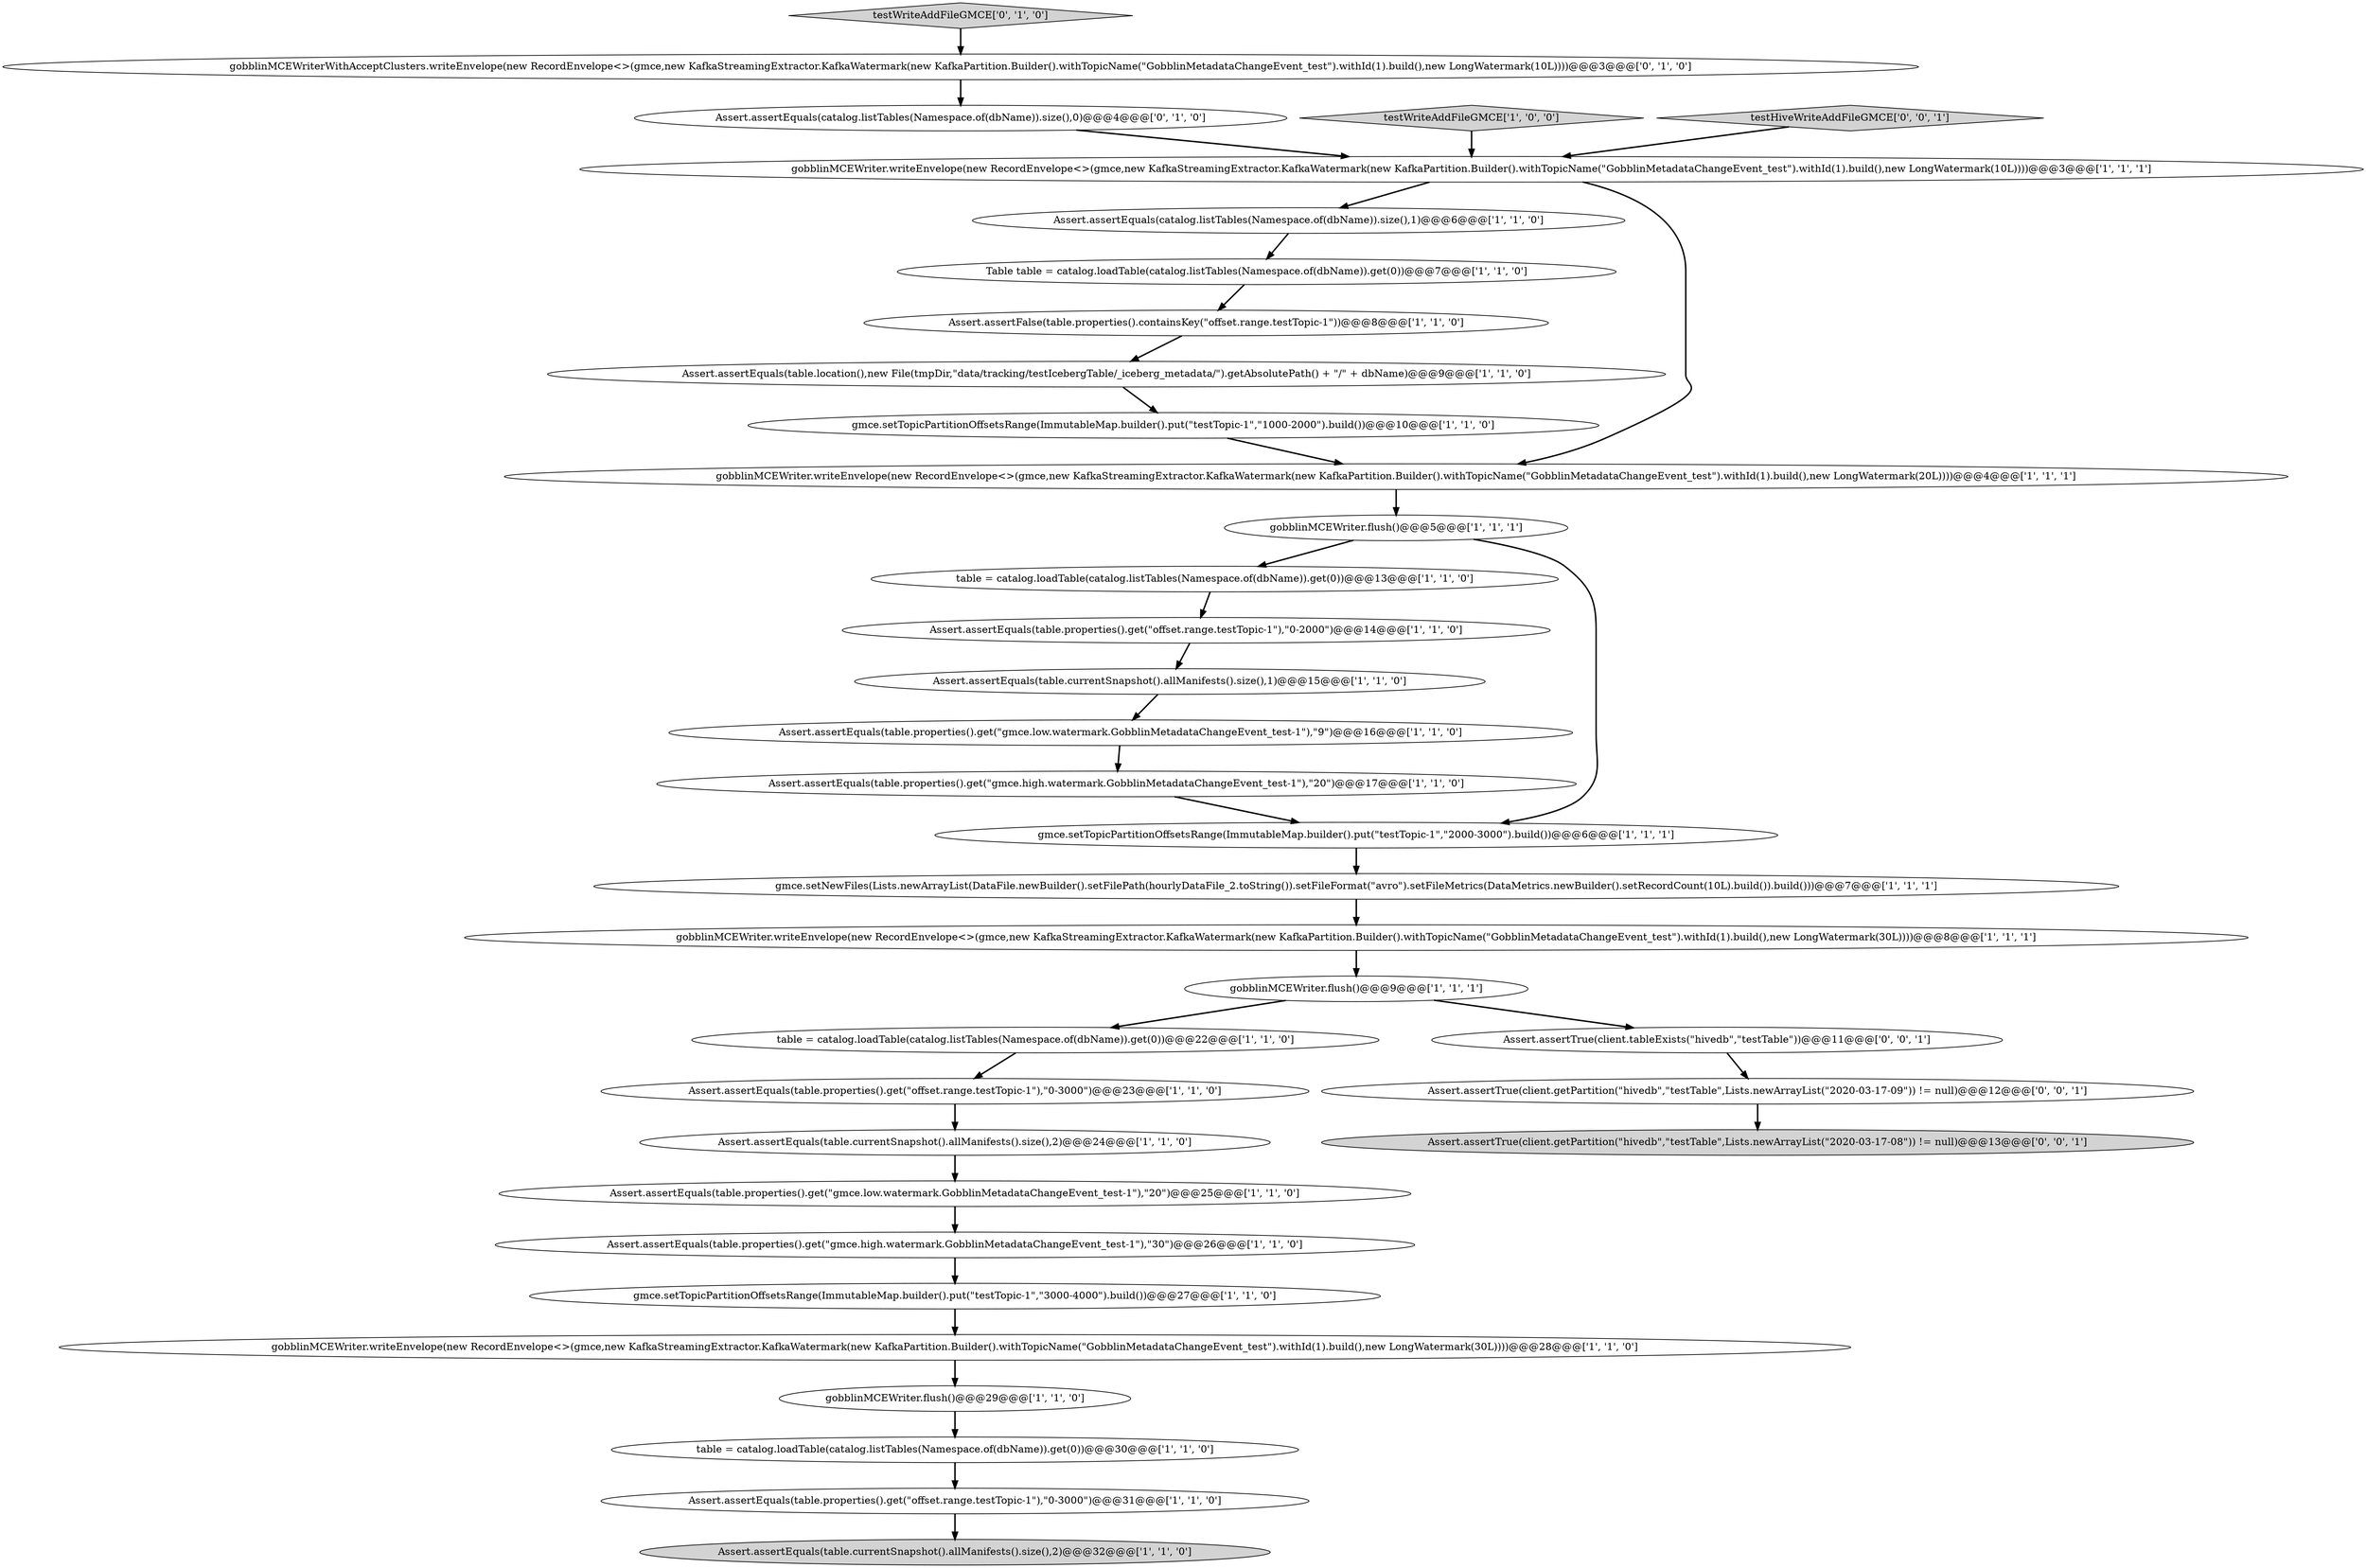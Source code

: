 digraph {
13 [style = filled, label = "gobblinMCEWriter.flush()@@@29@@@['1', '1', '0']", fillcolor = white, shape = ellipse image = "AAA0AAABBB1BBB"];
30 [style = filled, label = "Assert.assertEquals(catalog.listTables(Namespace.of(dbName)).size(),0)@@@4@@@['0', '1', '0']", fillcolor = white, shape = ellipse image = "AAA1AAABBB2BBB"];
26 [style = filled, label = "Assert.assertEquals(table.properties().get(\"gmce.low.watermark.GobblinMetadataChangeEvent_test-1\"),\"20\")@@@25@@@['1', '1', '0']", fillcolor = white, shape = ellipse image = "AAA0AAABBB1BBB"];
17 [style = filled, label = "Assert.assertEquals(table.properties().get(\"offset.range.testTopic-1\"),\"0-3000\")@@@23@@@['1', '1', '0']", fillcolor = white, shape = ellipse image = "AAA0AAABBB1BBB"];
22 [style = filled, label = "table = catalog.loadTable(catalog.listTables(Namespace.of(dbName)).get(0))@@@30@@@['1', '1', '0']", fillcolor = white, shape = ellipse image = "AAA0AAABBB1BBB"];
34 [style = filled, label = "Assert.assertTrue(client.getPartition(\"hivedb\",\"testTable\",Lists.newArrayList(\"2020-03-17-09\")) != null)@@@12@@@['0', '0', '1']", fillcolor = white, shape = ellipse image = "AAA0AAABBB3BBB"];
23 [style = filled, label = "table = catalog.loadTable(catalog.listTables(Namespace.of(dbName)).get(0))@@@22@@@['1', '1', '0']", fillcolor = white, shape = ellipse image = "AAA0AAABBB1BBB"];
25 [style = filled, label = "table = catalog.loadTable(catalog.listTables(Namespace.of(dbName)).get(0))@@@13@@@['1', '1', '0']", fillcolor = white, shape = ellipse image = "AAA0AAABBB1BBB"];
28 [style = filled, label = "testWriteAddFileGMCE['1', '0', '0']", fillcolor = lightgray, shape = diamond image = "AAA0AAABBB1BBB"];
35 [style = filled, label = "testHiveWriteAddFileGMCE['0', '0', '1']", fillcolor = lightgray, shape = diamond image = "AAA0AAABBB3BBB"];
5 [style = filled, label = "Assert.assertFalse(table.properties().containsKey(\"offset.range.testTopic-1\"))@@@8@@@['1', '1', '0']", fillcolor = white, shape = ellipse image = "AAA0AAABBB1BBB"];
8 [style = filled, label = "gmce.setTopicPartitionOffsetsRange(ImmutableMap.builder().put(\"testTopic-1\",\"3000-4000\").build())@@@27@@@['1', '1', '0']", fillcolor = white, shape = ellipse image = "AAA0AAABBB1BBB"];
1 [style = filled, label = "Assert.assertEquals(table.location(),new File(tmpDir,\"data/tracking/testIcebergTable/_iceberg_metadata/\").getAbsolutePath() + \"/\" + dbName)@@@9@@@['1', '1', '0']", fillcolor = white, shape = ellipse image = "AAA0AAABBB1BBB"];
21 [style = filled, label = "Assert.assertEquals(table.currentSnapshot().allManifests().size(),2)@@@24@@@['1', '1', '0']", fillcolor = white, shape = ellipse image = "AAA0AAABBB1BBB"];
15 [style = filled, label = "Assert.assertEquals(table.currentSnapshot().allManifests().size(),1)@@@15@@@['1', '1', '0']", fillcolor = white, shape = ellipse image = "AAA0AAABBB1BBB"];
27 [style = filled, label = "gobblinMCEWriter.flush()@@@5@@@['1', '1', '1']", fillcolor = white, shape = ellipse image = "AAA0AAABBB1BBB"];
0 [style = filled, label = "Assert.assertEquals(catalog.listTables(Namespace.of(dbName)).size(),1)@@@6@@@['1', '1', '0']", fillcolor = white, shape = ellipse image = "AAA0AAABBB1BBB"];
7 [style = filled, label = "gmce.setTopicPartitionOffsetsRange(ImmutableMap.builder().put(\"testTopic-1\",\"1000-2000\").build())@@@10@@@['1', '1', '0']", fillcolor = white, shape = ellipse image = "AAA0AAABBB1BBB"];
19 [style = filled, label = "gmce.setNewFiles(Lists.newArrayList(DataFile.newBuilder().setFilePath(hourlyDataFile_2.toString()).setFileFormat(\"avro\").setFileMetrics(DataMetrics.newBuilder().setRecordCount(10L).build()).build()))@@@7@@@['1', '1', '1']", fillcolor = white, shape = ellipse image = "AAA0AAABBB1BBB"];
12 [style = filled, label = "Table table = catalog.loadTable(catalog.listTables(Namespace.of(dbName)).get(0))@@@7@@@['1', '1', '0']", fillcolor = white, shape = ellipse image = "AAA0AAABBB1BBB"];
11 [style = filled, label = "Assert.assertEquals(table.properties().get(\"gmce.high.watermark.GobblinMetadataChangeEvent_test-1\"),\"20\")@@@17@@@['1', '1', '0']", fillcolor = white, shape = ellipse image = "AAA0AAABBB1BBB"];
2 [style = filled, label = "Assert.assertEquals(table.properties().get(\"gmce.high.watermark.GobblinMetadataChangeEvent_test-1\"),\"30\")@@@26@@@['1', '1', '0']", fillcolor = white, shape = ellipse image = "AAA0AAABBB1BBB"];
6 [style = filled, label = "gobblinMCEWriter.writeEnvelope(new RecordEnvelope<>(gmce,new KafkaStreamingExtractor.KafkaWatermark(new KafkaPartition.Builder().withTopicName(\"GobblinMetadataChangeEvent_test\").withId(1).build(),new LongWatermark(30L))))@@@8@@@['1', '1', '1']", fillcolor = white, shape = ellipse image = "AAA0AAABBB1BBB"];
18 [style = filled, label = "gobblinMCEWriter.writeEnvelope(new RecordEnvelope<>(gmce,new KafkaStreamingExtractor.KafkaWatermark(new KafkaPartition.Builder().withTopicName(\"GobblinMetadataChangeEvent_test\").withId(1).build(),new LongWatermark(30L))))@@@28@@@['1', '1', '0']", fillcolor = white, shape = ellipse image = "AAA0AAABBB1BBB"];
20 [style = filled, label = "Assert.assertEquals(table.properties().get(\"gmce.low.watermark.GobblinMetadataChangeEvent_test-1\"),\"9\")@@@16@@@['1', '1', '0']", fillcolor = white, shape = ellipse image = "AAA0AAABBB1BBB"];
33 [style = filled, label = "Assert.assertTrue(client.getPartition(\"hivedb\",\"testTable\",Lists.newArrayList(\"2020-03-17-08\")) != null)@@@13@@@['0', '0', '1']", fillcolor = lightgray, shape = ellipse image = "AAA0AAABBB3BBB"];
29 [style = filled, label = "gobblinMCEWriterWithAcceptClusters.writeEnvelope(new RecordEnvelope<>(gmce,new KafkaStreamingExtractor.KafkaWatermark(new KafkaPartition.Builder().withTopicName(\"GobblinMetadataChangeEvent_test\").withId(1).build(),new LongWatermark(10L))))@@@3@@@['0', '1', '0']", fillcolor = white, shape = ellipse image = "AAA1AAABBB2BBB"];
16 [style = filled, label = "Assert.assertEquals(table.properties().get(\"offset.range.testTopic-1\"),\"0-3000\")@@@31@@@['1', '1', '0']", fillcolor = white, shape = ellipse image = "AAA0AAABBB1BBB"];
31 [style = filled, label = "testWriteAddFileGMCE['0', '1', '0']", fillcolor = lightgray, shape = diamond image = "AAA0AAABBB2BBB"];
32 [style = filled, label = "Assert.assertTrue(client.tableExists(\"hivedb\",\"testTable\"))@@@11@@@['0', '0', '1']", fillcolor = white, shape = ellipse image = "AAA0AAABBB3BBB"];
14 [style = filled, label = "Assert.assertEquals(table.currentSnapshot().allManifests().size(),2)@@@32@@@['1', '1', '0']", fillcolor = lightgray, shape = ellipse image = "AAA0AAABBB1BBB"];
9 [style = filled, label = "Assert.assertEquals(table.properties().get(\"offset.range.testTopic-1\"),\"0-2000\")@@@14@@@['1', '1', '0']", fillcolor = white, shape = ellipse image = "AAA0AAABBB1BBB"];
10 [style = filled, label = "gobblinMCEWriter.writeEnvelope(new RecordEnvelope<>(gmce,new KafkaStreamingExtractor.KafkaWatermark(new KafkaPartition.Builder().withTopicName(\"GobblinMetadataChangeEvent_test\").withId(1).build(),new LongWatermark(20L))))@@@4@@@['1', '1', '1']", fillcolor = white, shape = ellipse image = "AAA0AAABBB1BBB"];
3 [style = filled, label = "gobblinMCEWriter.writeEnvelope(new RecordEnvelope<>(gmce,new KafkaStreamingExtractor.KafkaWatermark(new KafkaPartition.Builder().withTopicName(\"GobblinMetadataChangeEvent_test\").withId(1).build(),new LongWatermark(10L))))@@@3@@@['1', '1', '1']", fillcolor = white, shape = ellipse image = "AAA0AAABBB1BBB"];
24 [style = filled, label = "gmce.setTopicPartitionOffsetsRange(ImmutableMap.builder().put(\"testTopic-1\",\"2000-3000\").build())@@@6@@@['1', '1', '1']", fillcolor = white, shape = ellipse image = "AAA0AAABBB1BBB"];
4 [style = filled, label = "gobblinMCEWriter.flush()@@@9@@@['1', '1', '1']", fillcolor = white, shape = ellipse image = "AAA0AAABBB1BBB"];
29->30 [style = bold, label=""];
28->3 [style = bold, label=""];
3->10 [style = bold, label=""];
35->3 [style = bold, label=""];
19->6 [style = bold, label=""];
27->25 [style = bold, label=""];
6->4 [style = bold, label=""];
26->2 [style = bold, label=""];
17->21 [style = bold, label=""];
7->10 [style = bold, label=""];
5->1 [style = bold, label=""];
4->32 [style = bold, label=""];
13->22 [style = bold, label=""];
22->16 [style = bold, label=""];
18->13 [style = bold, label=""];
9->15 [style = bold, label=""];
10->27 [style = bold, label=""];
34->33 [style = bold, label=""];
11->24 [style = bold, label=""];
2->8 [style = bold, label=""];
8->18 [style = bold, label=""];
27->24 [style = bold, label=""];
12->5 [style = bold, label=""];
0->12 [style = bold, label=""];
21->26 [style = bold, label=""];
30->3 [style = bold, label=""];
3->0 [style = bold, label=""];
16->14 [style = bold, label=""];
4->23 [style = bold, label=""];
25->9 [style = bold, label=""];
15->20 [style = bold, label=""];
32->34 [style = bold, label=""];
24->19 [style = bold, label=""];
31->29 [style = bold, label=""];
1->7 [style = bold, label=""];
23->17 [style = bold, label=""];
20->11 [style = bold, label=""];
}
